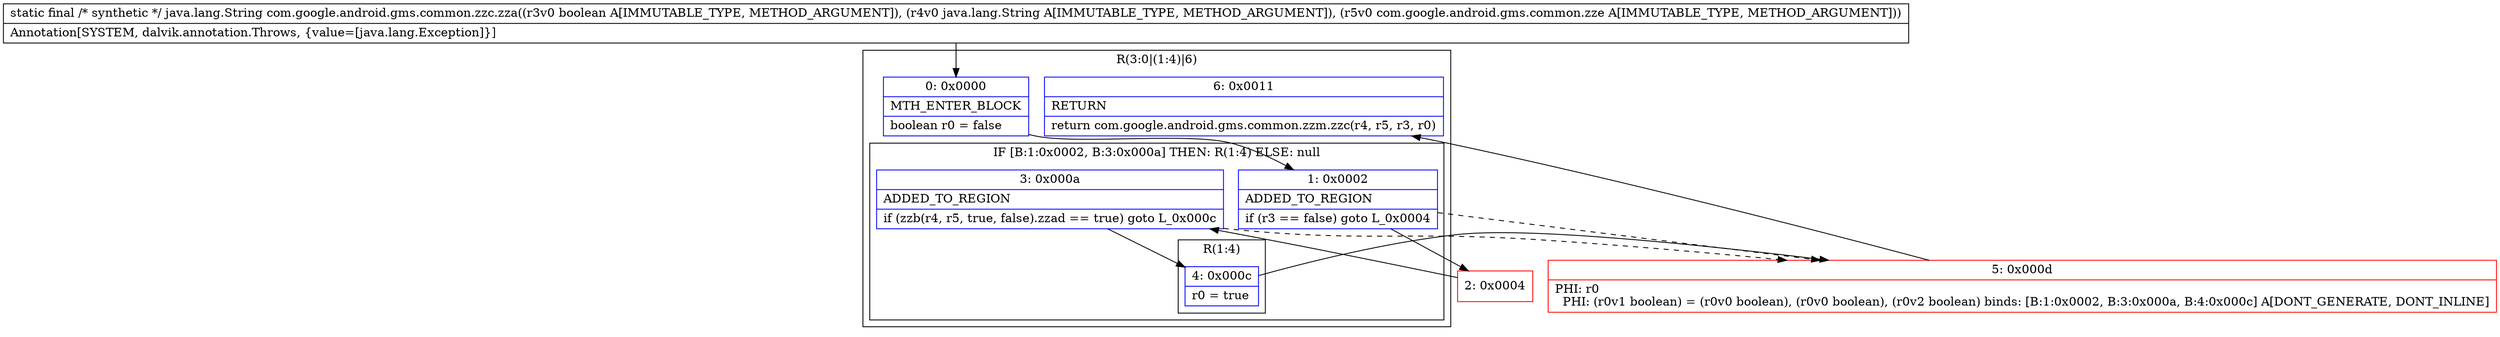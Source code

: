 digraph "CFG forcom.google.android.gms.common.zzc.zza(ZLjava\/lang\/String;Lcom\/google\/android\/gms\/common\/zze;)Ljava\/lang\/String;" {
subgraph cluster_Region_1644078925 {
label = "R(3:0|(1:4)|6)";
node [shape=record,color=blue];
Node_0 [shape=record,label="{0\:\ 0x0000|MTH_ENTER_BLOCK\l|boolean r0 = false\l}"];
subgraph cluster_IfRegion_1996726620 {
label = "IF [B:1:0x0002, B:3:0x000a] THEN: R(1:4) ELSE: null";
node [shape=record,color=blue];
Node_1 [shape=record,label="{1\:\ 0x0002|ADDED_TO_REGION\l|if (r3 == false) goto L_0x0004\l}"];
Node_3 [shape=record,label="{3\:\ 0x000a|ADDED_TO_REGION\l|if (zzb(r4, r5, true, false).zzad == true) goto L_0x000c\l}"];
subgraph cluster_Region_1856865197 {
label = "R(1:4)";
node [shape=record,color=blue];
Node_4 [shape=record,label="{4\:\ 0x000c|r0 = true\l}"];
}
}
Node_6 [shape=record,label="{6\:\ 0x0011|RETURN\l|return com.google.android.gms.common.zzm.zzc(r4, r5, r3, r0)\l}"];
}
Node_2 [shape=record,color=red,label="{2\:\ 0x0004}"];
Node_5 [shape=record,color=red,label="{5\:\ 0x000d|PHI: r0 \l  PHI: (r0v1 boolean) = (r0v0 boolean), (r0v0 boolean), (r0v2 boolean) binds: [B:1:0x0002, B:3:0x000a, B:4:0x000c] A[DONT_GENERATE, DONT_INLINE]\l}"];
MethodNode[shape=record,label="{static final \/* synthetic *\/ java.lang.String com.google.android.gms.common.zzc.zza((r3v0 boolean A[IMMUTABLE_TYPE, METHOD_ARGUMENT]), (r4v0 java.lang.String A[IMMUTABLE_TYPE, METHOD_ARGUMENT]), (r5v0 com.google.android.gms.common.zze A[IMMUTABLE_TYPE, METHOD_ARGUMENT]))  | Annotation[SYSTEM, dalvik.annotation.Throws, \{value=[java.lang.Exception]\}]\l}"];
MethodNode -> Node_0;
Node_0 -> Node_1;
Node_1 -> Node_2;
Node_1 -> Node_5[style=dashed];
Node_3 -> Node_4;
Node_3 -> Node_5[style=dashed];
Node_4 -> Node_5;
Node_2 -> Node_3;
Node_5 -> Node_6;
}

